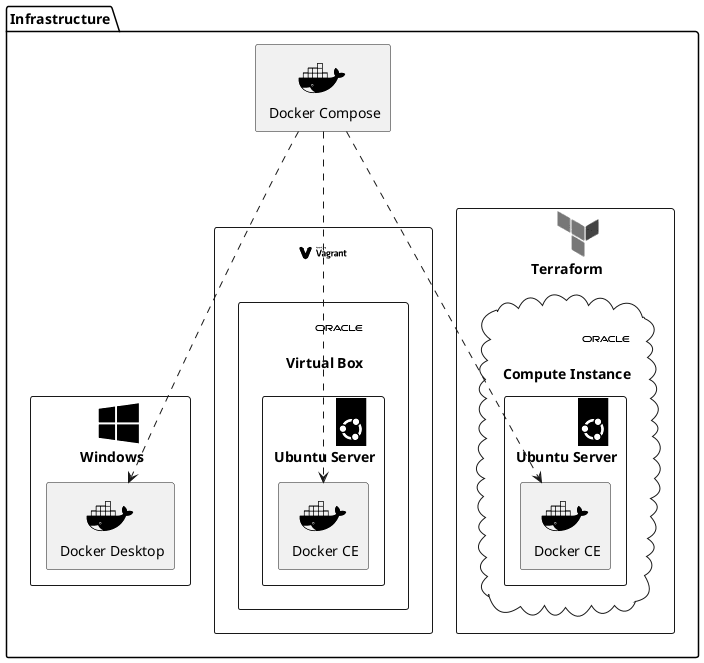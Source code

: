 @startuml
skinparam defaultTextAlignment center

' Icons from https://github.com/plantuml/plantuml-stdlib
!include <cloudogu/tools/docker.puml>
!include <cloudogu/tools/terraform.puml>
!include <tupadr3/common>
!include <tupadr3/devicons2/docker.puml>
!include <tupadr3/devicons2/oracle_original.puml>
!include <tupadr3/devicons2/ubuntu.puml>
!include <tupadr3/devicons2/vagrant_wordmark.puml>
!include <tupadr3/font-awesome/windows.puml>

package  "Infrastructure" as i {
  TOOL_DOCKER(dc, Docker Compose)

  FA_WINDOWS(idw, Windows) {
    TOOL_DOCKER(wdd, Docker Desktop) {
    }
  }

  DEV2_VAGRANT_WORDMARK(ivb) {
    DEV2_ORACLE_ORIGINAL(vbox, Virtual Box) {
      DEV2_UBUNTU(vboxubuntu, Ubuntu Server) {
        TOOL_DOCKER(vboxdockerce, Docker CE) {
        }
      }
    }
  }
  TOOL_TERRAFORM(ioci,Terraform) {
    DEV2_ORACLE_ORIGINAL(oci, Compute Instance, cloud) {
      DEV2_UBUNTU(ociubuntu, Ubuntu Server) {
        TOOL_DOCKER(ocidockerce, Docker CE) {
        }
      }
    }
  }

  dc ..down.> ocidockerce
  dc ..down.> wdd
  dc ..down.> vboxdockerce
}

@enduml